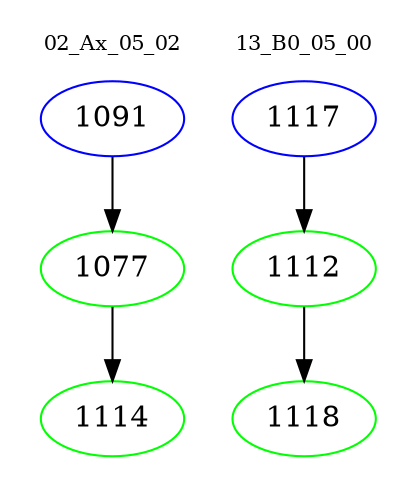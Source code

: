 digraph{
subgraph cluster_0 {
color = white
label = "02_Ax_05_02";
fontsize=10;
T0_1091 [label="1091", color="blue"]
T0_1091 -> T0_1077 [color="black"]
T0_1077 [label="1077", color="green"]
T0_1077 -> T0_1114 [color="black"]
T0_1114 [label="1114", color="green"]
}
subgraph cluster_1 {
color = white
label = "13_B0_05_00";
fontsize=10;
T1_1117 [label="1117", color="blue"]
T1_1117 -> T1_1112 [color="black"]
T1_1112 [label="1112", color="green"]
T1_1112 -> T1_1118 [color="black"]
T1_1118 [label="1118", color="green"]
}
}

